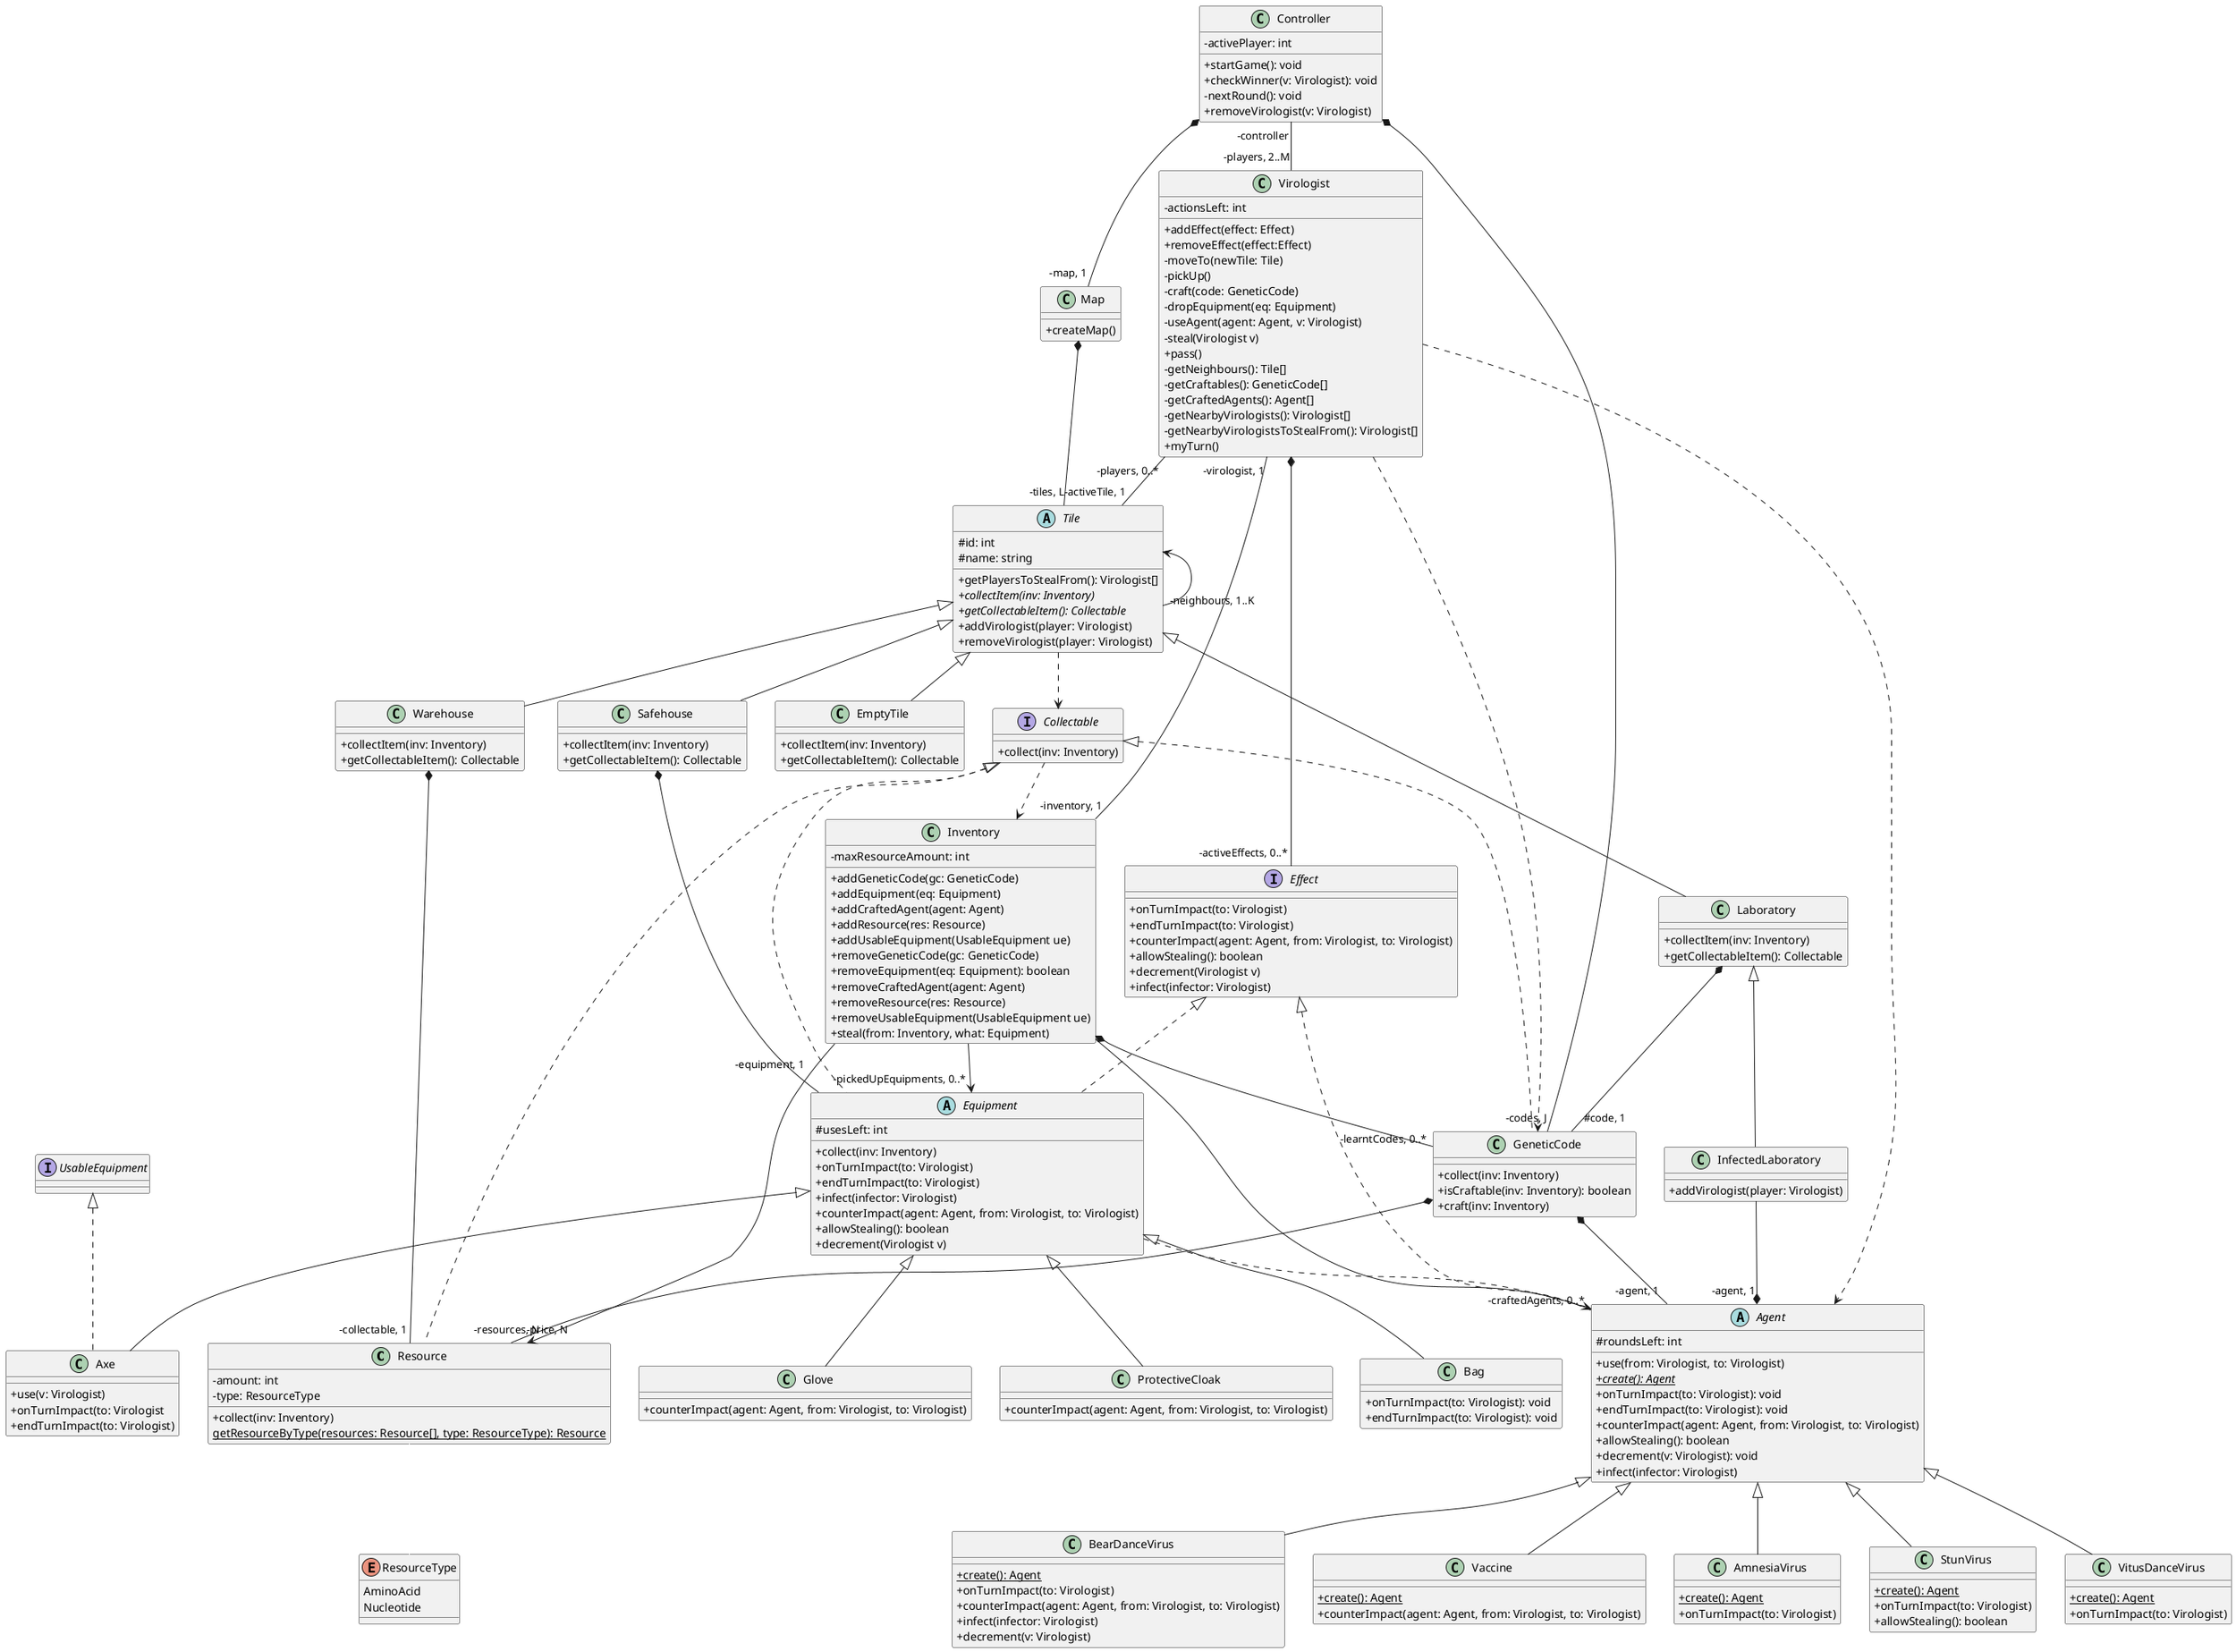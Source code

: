 @startuml
'https://plantuml.com/class-diagram
skinparam classAttributeIconSize 0

class Resource implements Collectable {
    -amount: int
    -type: ResourceType
    +collect(inv: Inventory)
    {static} getResourceByType(resources: Resource[], type: ResourceType): Resource

}

enum ResourceType {
    AminoAcid
    Nucleotide
}

Resource -- ResourceType #line:white

abstract class Agent implements Effect {

    #roundsLeft: int
    +use(from: Virologist, to: Virologist)
    {static} {abstract} +create(): Agent
    /'             Effect interface            '/
    +onTurnImpact(to: Virologist): void
    +endTurnImpact(to: Virologist): void
    +counterImpact(agent: Agent, from: Virologist, to: Virologist)
    +allowStealing(): boolean
    +decrement(v: Virologist): void
    +infect(infector: Virologist)
}

class AmnesiaVirus extends Agent{
    {static} +create(): Agent
    +onTurnImpact(to: Virologist)
}

class StunVirus extends Agent{
    {static} +create(): Agent
    +onTurnImpact(to: Virologist)
    +allowStealing(): boolean
}
class VitusDanceVirus extends Agent{
    {static} +create(): Agent
    +onTurnImpact(to: Virologist)
}
class BearDanceVirus extends Agent {
    {static} +create(): Agent
    +onTurnImpact(to: Virologist)
    +counterImpact(agent: Agent, from: Virologist, to: Virologist)
    +infect(infector: Virologist)
    +decrement(v: Virologist)
}
class Vaccine extends Agent{
    {static} +create(): Agent
    +counterImpact(agent: Agent, from: Virologist, to: Virologist)
}

class Virologist {
    -actionsLeft: int
    +addEffect(effect: Effect)
    +removeEffect(effect:Effect)
    'az alap useCase-ek:
    -moveTo(newTile: Tile)
    -pickUp()
    -craft(code: GeneticCode)
    -dropEquipment(eq: Equipment)
    -useAgent(agent: Agent, v: Virologist)
    -steal(Virologist v)
    +pass()
    'usecase wrapperek
    -getNeighbours(): Tile[]
    -getCraftables(): GeneticCode[]
    -getCraftedAgents(): Agent[]
    -getNearbyVirologists(): Virologist[]
    -getNearbyVirologistsToStealFrom(): Virologist[]
    +myTurn()        /' A játékos mikor sorra kerül ezek történnek '/
}

class Inventory {
    -maxResourceAmount: int
    +addGeneticCode(gc: GeneticCode)
    +addEquipment(eq: Equipment)
    +addCraftedAgent(agent: Agent)
    +addResource(res: Resource)
    +addUsableEquipment(UsableEquipment ue)
    +removeGeneticCode(gc: GeneticCode)
    +removeEquipment(eq: Equipment): boolean
    +removeCraftedAgent(agent: Agent)
    +removeResource(res: Resource)
    +removeUsableEquipment(UsableEquipment ue)
    +steal(from: Inventory, what: Equipment)
}


interface Effect {
    +onTurnImpact(to: Virologist)
    +endTurnImpact(to: Virologist)
    +counterImpact(agent: Agent, from: Virologist, to: Virologist)
    +allowStealing(): boolean
    +decrement(Virologist v)
    +infect(infector: Virologist)
}
class GeneticCode implements Collectable {
    +collect(inv: Inventory) /'Collectable'/
    +isCraftable(inv: Inventory): boolean
    +craft(inv: Inventory)
}

interface Collectable {
    +collect(inv: Inventory)
}

Tile ..> Collectable
Collectable ..> Inventory
Virologist ..> GeneticCode
Virologist ..> Agent
Equipment ..> Agent

Virologist "-virologist, 1" -- "-inventory, 1" Inventory
Virologist *-- "-activeEffects, 0..*" Effect

Inventory *-- "-learntCodes, 0..*" GeneticCode
Inventory --> "-pickedUpEquipments, 0..*" Equipment
Inventory --> "-craftedAgents, 0..*" Agent
Inventory --> "-resources, N" Resource

GeneticCode *-- "-price, N" Resource
GeneticCode *-- "-agent, 1" Agent

Virologist "-players, 0..*" -- "-activeTile, 1" Tile

abstract class Equipment implements Effect, Collectable {
    #usesLeft: int
    +collect(inv: Inventory)
    /'             Effect interface            '/
    +onTurnImpact(to: Virologist)
    +endTurnImpact(to: Virologist)
    +infect(infector: Virologist)
    +counterImpact(agent: Agent, from: Virologist, to: Virologist)
    +allowStealing(): boolean
    +decrement(Virologist v)
}
class ProtectiveCloak extends Equipment {
    +counterImpact(agent: Agent, from: Virologist, to: Virologist) /'Equipment'/
}

class Bag extends Equipment{
    +onTurnImpact(to: Virologist): void /'Equipment'/
    +endTurnImpact(to: Virologist): void /'Equipment'/
}
class Glove extends Equipment {
    +counterImpact(agent: Agent, from: Virologist, to: Virologist) /'Equipment'/
}
'new
class Axe extends Equipment implements UsableEquipment {
    +use(v: Virologist)
    +onTurnImpact(to: Virologist
    +endTurnImpact(to: Virologist)
}

abstract class Tile {
    #id: int
    #name: string
    +getPlayersToStealFrom(): Virologist[]
    {abstract} +collectItem(inv: Inventory)
    {abstract} +getCollectableItem(): Collectable
    +addVirologist(player: Virologist)
    +removeVirologist(player: Virologist)
}

together {
    class Laboratory extends Tile {
        +collectItem(inv: Inventory)
        +getCollectableItem(): Collectable
    }

    class InfectedLaboratory extends Laboratory {
         +addVirologist(player: Virologist)
    }
}

Agent " -agent, 1" *-- InfectedLaboratory

class Safehouse extends Tile {
    +collectItem(inv: Inventory)
    +getCollectableItem(): Collectable
}
class Warehouse extends Tile {
    +collectItem(inv: Inventory)
    +getCollectableItem(): Collectable
}
class EmptyTile extends Tile {
    +collectItem(inv: Inventory)
    +getCollectableItem(): Collectable
}

class Map {
    +createMap()
}

Laboratory *-- " #code, 1" GeneticCode
Safehouse *-- "-equipment, 1\n" Equipment
Warehouse *-- "-collectable, 1" Resource

Map  *-- "-tiles, L" Tile
Tile <-- "-neighbours, 1..K" Tile

class Controller {
    -activePlayer: int
    +startGame(): void
    +checkWinner(v: Virologist): void
    -nextRound(): void
    +removeVirologist(v: Virologist)
}
Controller *-- "-map, 1" Map
Controller "-controller" -- "-players, 2..M" Virologist
Controller *-- "-codes, J" GeneticCode

@enduml